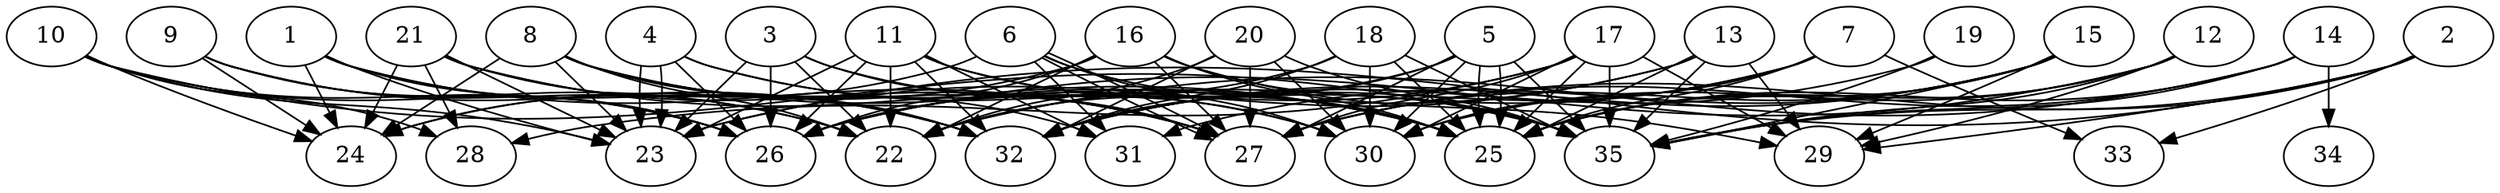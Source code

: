// DAG automatically generated by daggen at Thu Oct  3 14:05:37 2019
// ./daggen --dot -n 35 --ccr 0.4 --fat 0.9 --regular 0.9 --density 0.7 --mindata 5242880 --maxdata 52428800 
digraph G {
  1 [size="110394880", alpha="0.07", expect_size="44157952"] 
  1 -> 23 [size ="44157952"]
  1 -> 24 [size ="44157952"]
  1 -> 26 [size ="44157952"]
  1 -> 27 [size ="44157952"]
  1 -> 32 [size ="44157952"]
  2 [size="51422720", alpha="0.15", expect_size="20569088"] 
  2 -> 23 [size ="20569088"]
  2 -> 27 [size ="20569088"]
  2 -> 29 [size ="20569088"]
  2 -> 33 [size ="20569088"]
  2 -> 35 [size ="20569088"]
  3 [size="76738560", alpha="0.06", expect_size="30695424"] 
  3 -> 22 [size ="30695424"]
  3 -> 23 [size ="30695424"]
  3 -> 26 [size ="30695424"]
  3 -> 27 [size ="30695424"]
  3 -> 30 [size ="30695424"]
  4 [size="87759360", alpha="0.05", expect_size="35103744"] 
  4 -> 23 [size ="35103744"]
  4 -> 23 [size ="35103744"]
  4 -> 25 [size ="35103744"]
  4 -> 26 [size ="35103744"]
  4 -> 30 [size ="35103744"]
  5 [size="14681600", alpha="0.17", expect_size="5872640"] 
  5 -> 22 [size ="5872640"]
  5 -> 25 [size ="5872640"]
  5 -> 25 [size ="5872640"]
  5 -> 27 [size ="5872640"]
  5 -> 30 [size ="5872640"]
  5 -> 32 [size ="5872640"]
  5 -> 35 [size ="5872640"]
  6 [size="83289600", alpha="0.14", expect_size="33315840"] 
  6 -> 24 [size ="33315840"]
  6 -> 25 [size ="33315840"]
  6 -> 27 [size ="33315840"]
  6 -> 27 [size ="33315840"]
  6 -> 30 [size ="33315840"]
  6 -> 31 [size ="33315840"]
  7 [size="58549760", alpha="0.10", expect_size="23419904"] 
  7 -> 22 [size ="23419904"]
  7 -> 25 [size ="23419904"]
  7 -> 30 [size ="23419904"]
  7 -> 32 [size ="23419904"]
  7 -> 33 [size ="23419904"]
  8 [size="120358400", alpha="0.06", expect_size="48143360"] 
  8 -> 22 [size ="48143360"]
  8 -> 23 [size ="48143360"]
  8 -> 24 [size ="48143360"]
  8 -> 25 [size ="48143360"]
  8 -> 27 [size ="48143360"]
  8 -> 31 [size ="48143360"]
  8 -> 32 [size ="48143360"]
  9 [size="60142080", alpha="0.06", expect_size="24056832"] 
  9 -> 22 [size ="24056832"]
  9 -> 24 [size ="24056832"]
  9 -> 26 [size ="24056832"]
  9 -> 32 [size ="24056832"]
  10 [size="15283200", alpha="0.06", expect_size="6113280"] 
  10 -> 22 [size ="6113280"]
  10 -> 23 [size ="6113280"]
  10 -> 24 [size ="6113280"]
  10 -> 26 [size ="6113280"]
  10 -> 28 [size ="6113280"]
  10 -> 35 [size ="6113280"]
  11 [size="81349120", alpha="0.12", expect_size="32539648"] 
  11 -> 22 [size ="32539648"]
  11 -> 23 [size ="32539648"]
  11 -> 25 [size ="32539648"]
  11 -> 26 [size ="32539648"]
  11 -> 31 [size ="32539648"]
  11 -> 32 [size ="32539648"]
  11 -> 35 [size ="32539648"]
  12 [size="124477440", alpha="0.09", expect_size="49790976"] 
  12 -> 25 [size ="49790976"]
  12 -> 26 [size ="49790976"]
  12 -> 29 [size ="49790976"]
  12 -> 30 [size ="49790976"]
  12 -> 35 [size ="49790976"]
  13 [size="93309440", alpha="0.04", expect_size="37323776"] 
  13 -> 23 [size ="37323776"]
  13 -> 25 [size ="37323776"]
  13 -> 26 [size ="37323776"]
  13 -> 29 [size ="37323776"]
  13 -> 35 [size ="37323776"]
  14 [size="129144320", alpha="0.18", expect_size="51657728"] 
  14 -> 22 [size ="51657728"]
  14 -> 25 [size ="51657728"]
  14 -> 27 [size ="51657728"]
  14 -> 34 [size ="51657728"]
  14 -> 35 [size ="51657728"]
  15 [size="38597120", alpha="0.09", expect_size="15438848"] 
  15 -> 25 [size ="15438848"]
  15 -> 27 [size ="15438848"]
  15 -> 29 [size ="15438848"]
  15 -> 31 [size ="15438848"]
  15 -> 32 [size ="15438848"]
  15 -> 35 [size ="15438848"]
  16 [size="21322240", alpha="0.05", expect_size="8528896"] 
  16 -> 22 [size ="8528896"]
  16 -> 24 [size ="8528896"]
  16 -> 25 [size ="8528896"]
  16 -> 26 [size ="8528896"]
  16 -> 27 [size ="8528896"]
  16 -> 29 [size ="8528896"]
  16 -> 35 [size ="8528896"]
  17 [size="104268800", alpha="0.13", expect_size="41707520"] 
  17 -> 25 [size ="41707520"]
  17 -> 26 [size ="41707520"]
  17 -> 27 [size ="41707520"]
  17 -> 28 [size ="41707520"]
  17 -> 29 [size ="41707520"]
  17 -> 30 [size ="41707520"]
  17 -> 35 [size ="41707520"]
  18 [size="47416320", alpha="0.07", expect_size="18966528"] 
  18 -> 25 [size ="18966528"]
  18 -> 26 [size ="18966528"]
  18 -> 30 [size ="18966528"]
  18 -> 32 [size ="18966528"]
  18 -> 35 [size ="18966528"]
  19 [size="80366080", alpha="0.03", expect_size="32146432"] 
  19 -> 32 [size ="32146432"]
  19 -> 35 [size ="32146432"]
  20 [size="114483200", alpha="0.12", expect_size="45793280"] 
  20 -> 22 [size ="45793280"]
  20 -> 27 [size ="45793280"]
  20 -> 30 [size ="45793280"]
  20 -> 32 [size ="45793280"]
  20 -> 35 [size ="45793280"]
  21 [size="32046080", alpha="0.17", expect_size="12818432"] 
  21 -> 23 [size ="12818432"]
  21 -> 24 [size ="12818432"]
  21 -> 25 [size ="12818432"]
  21 -> 27 [size ="12818432"]
  21 -> 28 [size ="12818432"]
  21 -> 32 [size ="12818432"]
  22 [size="103690240", alpha="0.09", expect_size="41476096"] 
  23 [size="37317120", alpha="0.12", expect_size="14926848"] 
  24 [size="59681280", alpha="0.07", expect_size="23872512"] 
  25 [size="49807360", alpha="0.03", expect_size="19922944"] 
  26 [size="101521920", alpha="0.11", expect_size="40608768"] 
  27 [size="14277120", alpha="0.06", expect_size="5710848"] 
  28 [size="90872320", alpha="0.19", expect_size="36348928"] 
  29 [size="14241280", alpha="0.01", expect_size="5696512"] 
  30 [size="29304320", alpha="0.03", expect_size="11721728"] 
  31 [size="97489920", alpha="0.16", expect_size="38995968"] 
  32 [size="80153600", alpha="0.08", expect_size="32061440"] 
  33 [size="15616000", alpha="0.14", expect_size="6246400"] 
  34 [size="85470720", alpha="0.20", expect_size="34188288"] 
  35 [size="128442880", alpha="0.10", expect_size="51377152"] 
}
